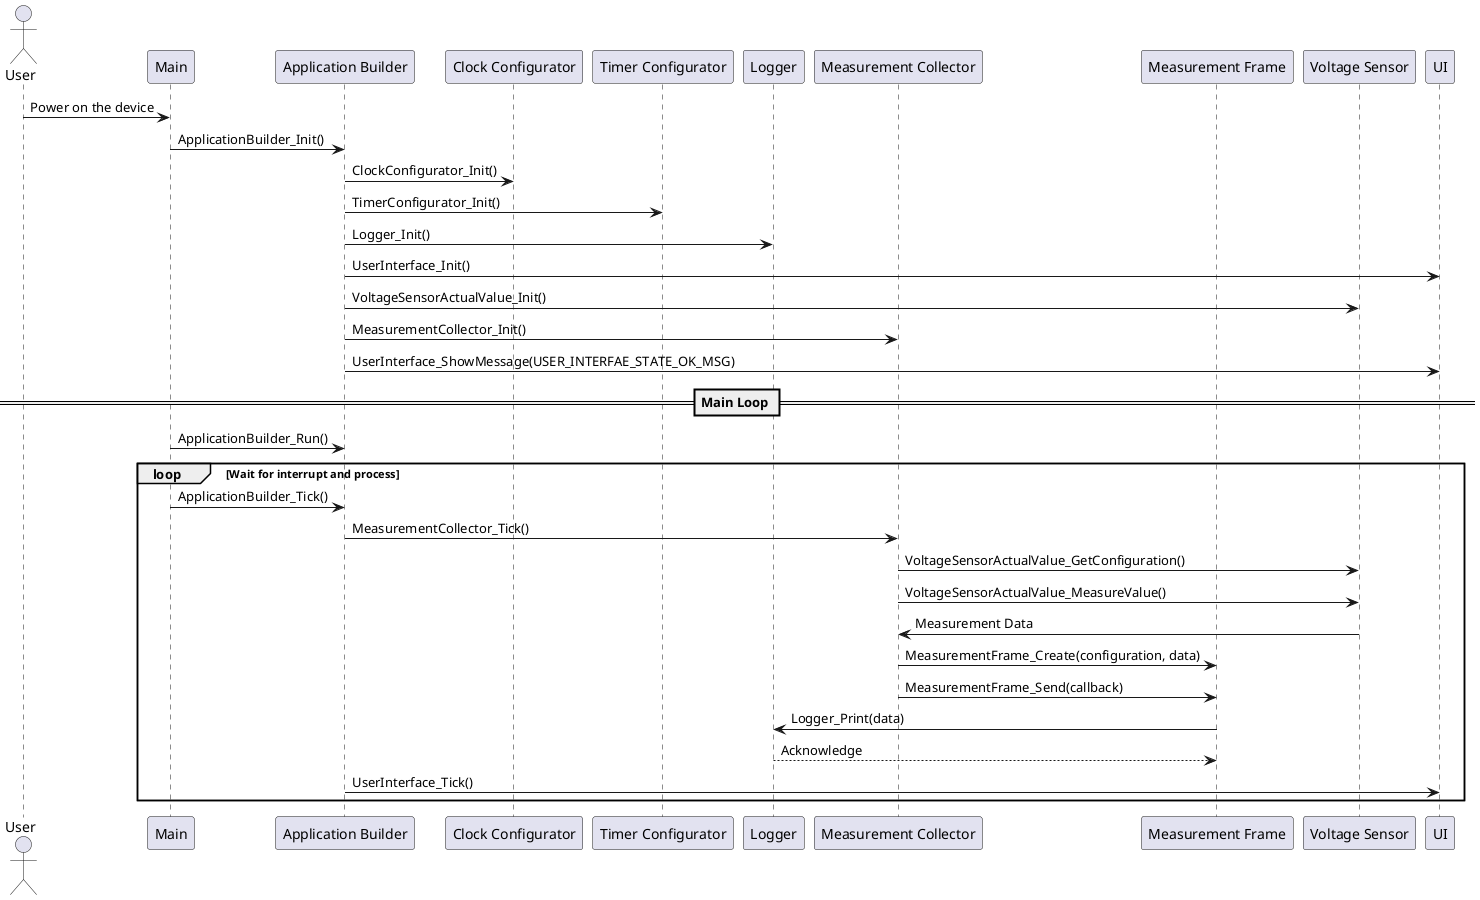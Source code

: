 @startuml
actor User

participant "Main" as Main
participant "Application Builder" as AppBuilder
participant "Clock Configurator" as Clock
participant "Timer Configurator" as Timer
participant "Logger" as Logger
participant "Measurement Collector" as MeasurementCollector
participant "Measurement Frame" as Frame
participant "Voltage Sensor" as Voltage

User -> Main : Power on the device
Main -> AppBuilder : ApplicationBuilder_Init()
AppBuilder -> Clock : ClockConfigurator_Init()
AppBuilder -> Timer : TimerConfigurator_Init()
AppBuilder -> Logger : Logger_Init()
AppBuilder -> UI : UserInterface_Init()
AppBuilder -> Voltage : VoltageSensorActualValue_Init()
AppBuilder -> MeasurementCollector : MeasurementCollector_Init()

AppBuilder -> UI : UserInterface_ShowMessage(USER_INTERFAE_STATE_OK_MSG)

== Main Loop ==
Main -> AppBuilder : ApplicationBuilder_Run()
loop Wait for interrupt and process
    Main -> AppBuilder : ApplicationBuilder_Tick()
    AppBuilder -> MeasurementCollector : MeasurementCollector_Tick()
    MeasurementCollector -> Voltage : VoltageSensorActualValue_GetConfiguration()
    MeasurementCollector -> Voltage : VoltageSensorActualValue_MeasureValue()
    Voltage -> MeasurementCollector : Measurement Data
    MeasurementCollector -> Frame : MeasurementFrame_Create(configuration, data)
    MeasurementCollector -> Frame : MeasurementFrame_Send(callback)

    Frame -> Logger : Logger_Print(data)
    Logger --> Frame : Acknowledge

    AppBuilder -> UI : UserInterface_Tick()
end
@enduml